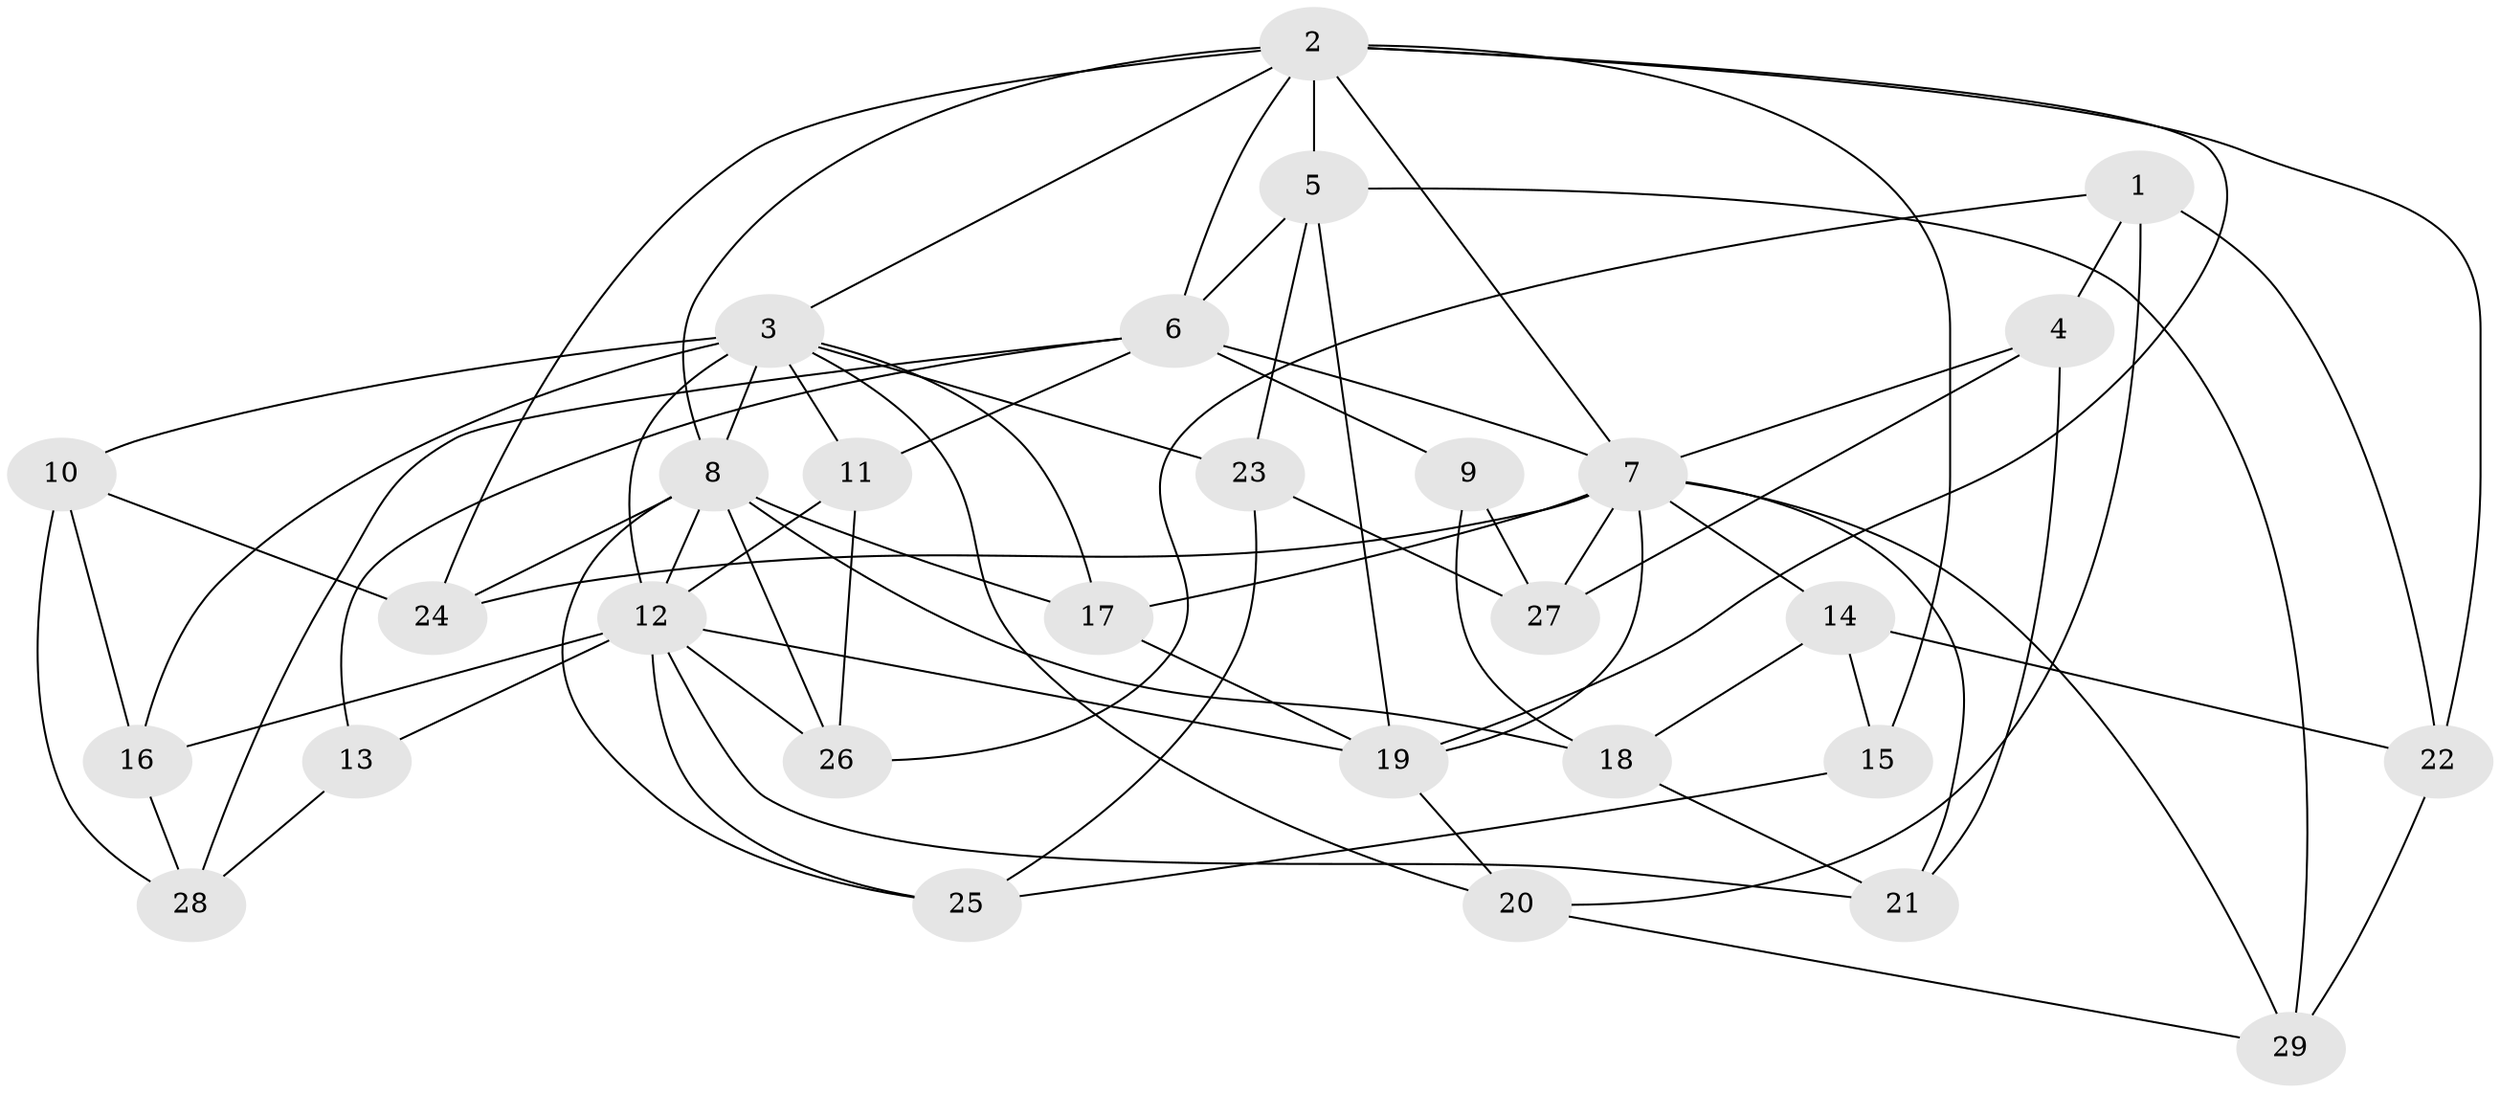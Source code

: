 // original degree distribution, {4: 1.0}
// Generated by graph-tools (version 1.1) at 2025/53/03/04/25 22:53:38]
// undirected, 29 vertices, 72 edges
graph export_dot {
  node [color=gray90,style=filled];
  1;
  2;
  3;
  4;
  5;
  6;
  7;
  8;
  9;
  10;
  11;
  12;
  13;
  14;
  15;
  16;
  17;
  18;
  19;
  20;
  21;
  22;
  23;
  24;
  25;
  26;
  27;
  28;
  29;
  1 -- 4 [weight=1.0];
  1 -- 20 [weight=1.0];
  1 -- 22 [weight=1.0];
  1 -- 26 [weight=1.0];
  2 -- 3 [weight=1.0];
  2 -- 5 [weight=2.0];
  2 -- 6 [weight=2.0];
  2 -- 7 [weight=1.0];
  2 -- 8 [weight=1.0];
  2 -- 15 [weight=2.0];
  2 -- 19 [weight=1.0];
  2 -- 22 [weight=1.0];
  2 -- 24 [weight=1.0];
  3 -- 8 [weight=3.0];
  3 -- 10 [weight=1.0];
  3 -- 11 [weight=1.0];
  3 -- 12 [weight=2.0];
  3 -- 16 [weight=1.0];
  3 -- 17 [weight=1.0];
  3 -- 20 [weight=1.0];
  3 -- 23 [weight=1.0];
  4 -- 7 [weight=1.0];
  4 -- 21 [weight=1.0];
  4 -- 27 [weight=1.0];
  5 -- 6 [weight=3.0];
  5 -- 19 [weight=3.0];
  5 -- 23 [weight=1.0];
  5 -- 29 [weight=1.0];
  6 -- 7 [weight=1.0];
  6 -- 9 [weight=2.0];
  6 -- 11 [weight=1.0];
  6 -- 13 [weight=2.0];
  6 -- 28 [weight=1.0];
  7 -- 14 [weight=1.0];
  7 -- 17 [weight=1.0];
  7 -- 19 [weight=1.0];
  7 -- 21 [weight=1.0];
  7 -- 24 [weight=1.0];
  7 -- 27 [weight=1.0];
  7 -- 29 [weight=1.0];
  8 -- 12 [weight=1.0];
  8 -- 17 [weight=1.0];
  8 -- 18 [weight=1.0];
  8 -- 24 [weight=1.0];
  8 -- 25 [weight=1.0];
  8 -- 26 [weight=1.0];
  9 -- 18 [weight=1.0];
  9 -- 27 [weight=1.0];
  10 -- 16 [weight=1.0];
  10 -- 24 [weight=1.0];
  10 -- 28 [weight=1.0];
  11 -- 12 [weight=1.0];
  11 -- 26 [weight=1.0];
  12 -- 13 [weight=1.0];
  12 -- 16 [weight=1.0];
  12 -- 19 [weight=1.0];
  12 -- 21 [weight=1.0];
  12 -- 25 [weight=1.0];
  12 -- 26 [weight=1.0];
  13 -- 28 [weight=1.0];
  14 -- 15 [weight=1.0];
  14 -- 18 [weight=1.0];
  14 -- 22 [weight=1.0];
  15 -- 25 [weight=1.0];
  16 -- 28 [weight=1.0];
  17 -- 19 [weight=1.0];
  18 -- 21 [weight=1.0];
  19 -- 20 [weight=1.0];
  20 -- 29 [weight=1.0];
  22 -- 29 [weight=1.0];
  23 -- 25 [weight=1.0];
  23 -- 27 [weight=1.0];
}
